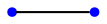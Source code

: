 graph diagram {
node [shape=point,color=black];
rankdir = LR;
subgraph subdiagram {
1 -- 2;
}
1 [color=blue];
2 [color=blue];
}
